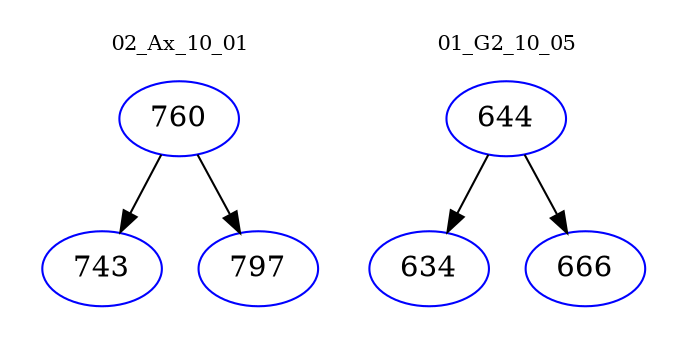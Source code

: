 digraph{
subgraph cluster_0 {
color = white
label = "02_Ax_10_01";
fontsize=10;
T0_760 [label="760", color="blue"]
T0_760 -> T0_743 [color="black"]
T0_743 [label="743", color="blue"]
T0_760 -> T0_797 [color="black"]
T0_797 [label="797", color="blue"]
}
subgraph cluster_1 {
color = white
label = "01_G2_10_05";
fontsize=10;
T1_644 [label="644", color="blue"]
T1_644 -> T1_634 [color="black"]
T1_634 [label="634", color="blue"]
T1_644 -> T1_666 [color="black"]
T1_666 [label="666", color="blue"]
}
}
